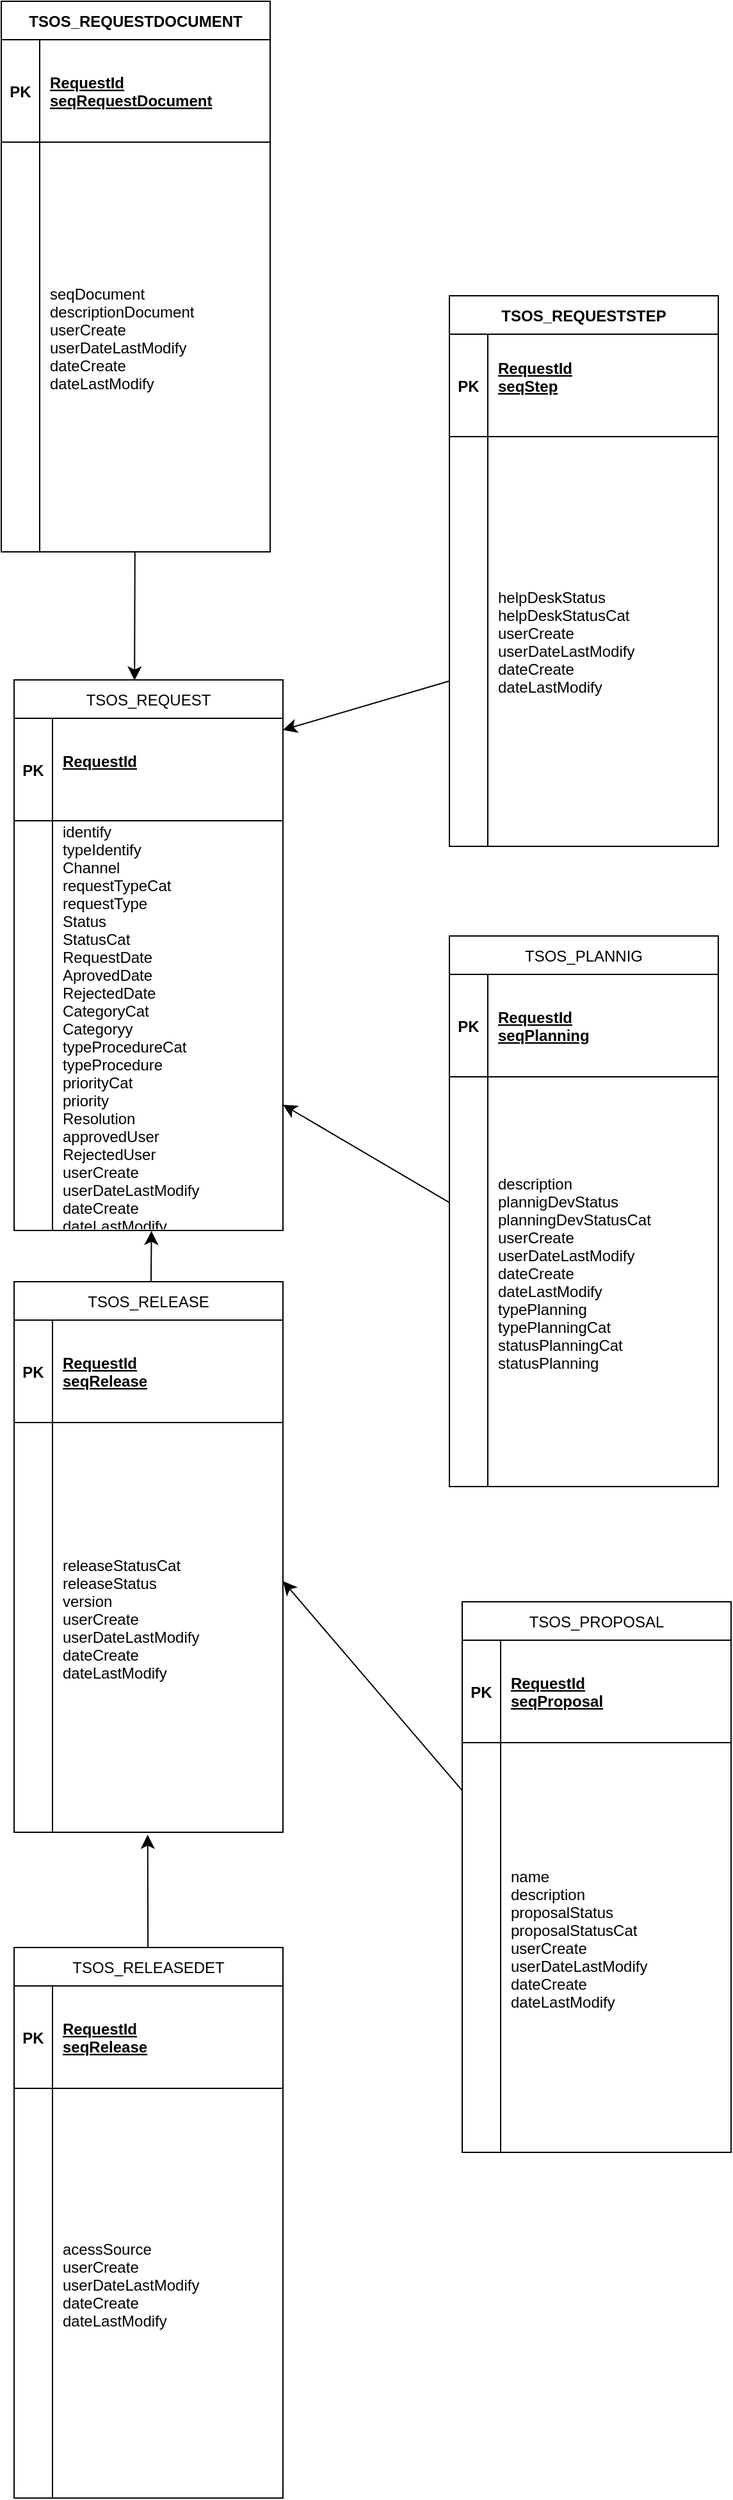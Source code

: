 <mxfile version="24.7.14">
  <diagram id="R2lEEEUBdFMjLlhIrx00" name="Page-1">
    <mxGraphModel dx="2369" dy="2371" grid="1" gridSize="10" guides="1" tooltips="1" connect="1" arrows="1" fold="1" page="1" pageScale="1" pageWidth="850" pageHeight="1100" math="0" shadow="0" extFonts="Permanent Marker^https://fonts.googleapis.com/css?family=Permanent+Marker">
      <root>
        <mxCell id="0" />
        <mxCell id="1" parent="0" />
        <mxCell id="C-vyLk0tnHw3VtMMgP7b-23" value="TSOS_REQUEST" style="shape=table;startSize=30;container=1;collapsible=1;childLayout=tableLayout;fixedRows=1;rowLines=0;fontStyle=0;align=center;resizeLast=1;" parent="1" vertex="1">
          <mxGeometry x="70" y="260" width="210" height="430" as="geometry" />
        </mxCell>
        <mxCell id="C-vyLk0tnHw3VtMMgP7b-24" value="" style="shape=partialRectangle;collapsible=0;dropTarget=0;pointerEvents=0;fillColor=none;points=[[0,0.5],[1,0.5]];portConstraint=eastwest;top=0;left=0;right=0;bottom=1;" parent="C-vyLk0tnHw3VtMMgP7b-23" vertex="1">
          <mxGeometry y="30" width="210" height="80" as="geometry" />
        </mxCell>
        <mxCell id="C-vyLk0tnHw3VtMMgP7b-25" value="PK" style="shape=partialRectangle;overflow=hidden;connectable=0;fillColor=none;top=0;left=0;bottom=0;right=0;fontStyle=1;" parent="C-vyLk0tnHw3VtMMgP7b-24" vertex="1">
          <mxGeometry width="30" height="80" as="geometry">
            <mxRectangle width="30" height="80" as="alternateBounds" />
          </mxGeometry>
        </mxCell>
        <mxCell id="C-vyLk0tnHw3VtMMgP7b-26" value="RequestId&#xa;" style="shape=partialRectangle;overflow=hidden;connectable=0;fillColor=none;top=0;left=0;bottom=0;right=0;align=left;spacingLeft=6;fontStyle=5;" parent="C-vyLk0tnHw3VtMMgP7b-24" vertex="1">
          <mxGeometry x="30" width="180" height="80" as="geometry">
            <mxRectangle width="180" height="80" as="alternateBounds" />
          </mxGeometry>
        </mxCell>
        <mxCell id="C-vyLk0tnHw3VtMMgP7b-27" value="" style="shape=partialRectangle;collapsible=0;dropTarget=0;pointerEvents=0;fillColor=none;points=[[0,0.5],[1,0.5]];portConstraint=eastwest;top=0;left=0;right=0;bottom=0;" parent="C-vyLk0tnHw3VtMMgP7b-23" vertex="1">
          <mxGeometry y="110" width="210" height="320" as="geometry" />
        </mxCell>
        <mxCell id="C-vyLk0tnHw3VtMMgP7b-28" value="" style="shape=partialRectangle;overflow=hidden;connectable=0;fillColor=none;top=0;left=0;bottom=0;right=0;" parent="C-vyLk0tnHw3VtMMgP7b-27" vertex="1">
          <mxGeometry width="30" height="320" as="geometry">
            <mxRectangle width="30" height="320" as="alternateBounds" />
          </mxGeometry>
        </mxCell>
        <mxCell id="C-vyLk0tnHw3VtMMgP7b-29" value="identify&#xa;typeIdentify&#xa;Channel&#xa;requestTypeCat&#xa;requestType&#xa;Status&#xa;StatusCat&#xa;RequestDate&#xa;AprovedDate&#xa;RejectedDate&#xa;CategoryCat&#xa;Categoryy&#xa;typeProcedureCat&#xa;typeProcedure&#xa;priorityCat&#xa;priority&#xa;Resolution&#xa;approvedUser&#xa;RejectedUser&#xa;userCreate&#xa;userDateLastModify&#xa;dateCreate&#xa;dateLastModify&#xa;" style="shape=partialRectangle;overflow=hidden;connectable=0;fillColor=none;top=0;left=0;bottom=0;right=0;align=left;spacingLeft=6;" parent="C-vyLk0tnHw3VtMMgP7b-27" vertex="1">
          <mxGeometry x="30" width="180" height="320" as="geometry">
            <mxRectangle width="180" height="320" as="alternateBounds" />
          </mxGeometry>
        </mxCell>
        <mxCell id="Y41LP3aMjU9BYt5OkIVt-3" value="TSOS_REQUESTDOCUMENT" style="shape=table;startSize=30;container=1;collapsible=1;childLayout=tableLayout;fixedRows=1;rowLines=0;fontStyle=1;align=center;resizeLast=1;" parent="1" vertex="1">
          <mxGeometry x="60" y="-270" width="210" height="430" as="geometry" />
        </mxCell>
        <mxCell id="Y41LP3aMjU9BYt5OkIVt-4" value="" style="shape=partialRectangle;collapsible=0;dropTarget=0;pointerEvents=0;fillColor=none;points=[[0,0.5],[1,0.5]];portConstraint=eastwest;top=0;left=0;right=0;bottom=1;" parent="Y41LP3aMjU9BYt5OkIVt-3" vertex="1">
          <mxGeometry y="30" width="210" height="80" as="geometry" />
        </mxCell>
        <mxCell id="Y41LP3aMjU9BYt5OkIVt-5" value="PK" style="shape=partialRectangle;overflow=hidden;connectable=0;fillColor=none;top=0;left=0;bottom=0;right=0;fontStyle=1;" parent="Y41LP3aMjU9BYt5OkIVt-4" vertex="1">
          <mxGeometry width="30" height="80" as="geometry">
            <mxRectangle width="30" height="80" as="alternateBounds" />
          </mxGeometry>
        </mxCell>
        <mxCell id="Y41LP3aMjU9BYt5OkIVt-6" value="RequestId&#xa;seqRequestDocument" style="shape=partialRectangle;overflow=hidden;connectable=0;fillColor=none;top=0;left=0;bottom=0;right=0;align=left;spacingLeft=6;fontStyle=5;" parent="Y41LP3aMjU9BYt5OkIVt-4" vertex="1">
          <mxGeometry x="30" width="180" height="80" as="geometry">
            <mxRectangle width="180" height="80" as="alternateBounds" />
          </mxGeometry>
        </mxCell>
        <mxCell id="Y41LP3aMjU9BYt5OkIVt-7" value="" style="shape=partialRectangle;collapsible=0;dropTarget=0;pointerEvents=0;fillColor=none;points=[[0,0.5],[1,0.5]];portConstraint=eastwest;top=0;left=0;right=0;bottom=0;" parent="Y41LP3aMjU9BYt5OkIVt-3" vertex="1">
          <mxGeometry y="110" width="210" height="320" as="geometry" />
        </mxCell>
        <mxCell id="Y41LP3aMjU9BYt5OkIVt-8" value="" style="shape=partialRectangle;overflow=hidden;connectable=0;fillColor=none;top=0;left=0;bottom=0;right=0;" parent="Y41LP3aMjU9BYt5OkIVt-7" vertex="1">
          <mxGeometry width="30" height="320" as="geometry">
            <mxRectangle width="30" height="320" as="alternateBounds" />
          </mxGeometry>
        </mxCell>
        <mxCell id="Y41LP3aMjU9BYt5OkIVt-9" value="seqDocument&#xa;descriptionDocument&#xa;userCreate&#xa;userDateLastModify&#xa;dateCreate&#xa;dateLastModify&#xa;" style="shape=partialRectangle;overflow=hidden;connectable=0;fillColor=none;top=0;left=0;bottom=0;right=0;align=left;spacingLeft=6;" parent="Y41LP3aMjU9BYt5OkIVt-7" vertex="1">
          <mxGeometry x="30" width="180" height="320" as="geometry">
            <mxRectangle width="180" height="320" as="alternateBounds" />
          </mxGeometry>
        </mxCell>
        <mxCell id="Y41LP3aMjU9BYt5OkIVt-10" value="TSOS_REQUESTSTEP" style="shape=table;startSize=30;container=1;collapsible=1;childLayout=tableLayout;fixedRows=1;rowLines=0;fontStyle=1;align=center;resizeLast=1;" parent="1" vertex="1">
          <mxGeometry x="410" y="-40" width="210" height="430" as="geometry" />
        </mxCell>
        <mxCell id="Y41LP3aMjU9BYt5OkIVt-11" value="" style="shape=partialRectangle;collapsible=0;dropTarget=0;pointerEvents=0;fillColor=none;points=[[0,0.5],[1,0.5]];portConstraint=eastwest;top=0;left=0;right=0;bottom=1;" parent="Y41LP3aMjU9BYt5OkIVt-10" vertex="1">
          <mxGeometry y="30" width="210" height="80" as="geometry" />
        </mxCell>
        <mxCell id="Y41LP3aMjU9BYt5OkIVt-12" value="PK" style="shape=partialRectangle;overflow=hidden;connectable=0;fillColor=none;top=0;left=0;bottom=0;right=0;fontStyle=1;" parent="Y41LP3aMjU9BYt5OkIVt-11" vertex="1">
          <mxGeometry width="30" height="80" as="geometry">
            <mxRectangle width="30" height="80" as="alternateBounds" />
          </mxGeometry>
        </mxCell>
        <mxCell id="Y41LP3aMjU9BYt5OkIVt-13" value="RequestId&#xa;seqStep&#xa;" style="shape=partialRectangle;overflow=hidden;connectable=0;fillColor=none;top=0;left=0;bottom=0;right=0;align=left;spacingLeft=6;fontStyle=5;" parent="Y41LP3aMjU9BYt5OkIVt-11" vertex="1">
          <mxGeometry x="30" width="180" height="80" as="geometry">
            <mxRectangle width="180" height="80" as="alternateBounds" />
          </mxGeometry>
        </mxCell>
        <mxCell id="Y41LP3aMjU9BYt5OkIVt-14" value="" style="shape=partialRectangle;collapsible=0;dropTarget=0;pointerEvents=0;fillColor=none;points=[[0,0.5],[1,0.5]];portConstraint=eastwest;top=0;left=0;right=0;bottom=0;" parent="Y41LP3aMjU9BYt5OkIVt-10" vertex="1">
          <mxGeometry y="110" width="210" height="320" as="geometry" />
        </mxCell>
        <mxCell id="Y41LP3aMjU9BYt5OkIVt-15" value="" style="shape=partialRectangle;overflow=hidden;connectable=0;fillColor=none;top=0;left=0;bottom=0;right=0;" parent="Y41LP3aMjU9BYt5OkIVt-14" vertex="1">
          <mxGeometry width="30" height="320" as="geometry">
            <mxRectangle width="30" height="320" as="alternateBounds" />
          </mxGeometry>
        </mxCell>
        <mxCell id="Y41LP3aMjU9BYt5OkIVt-16" value="&#xa;helpDeskStatus&#xa;helpDeskStatusCat&#xa;userCreate&#xa;userDateLastModify&#xa;dateCreate&#xa;dateLastModify&#xa;" style="shape=partialRectangle;overflow=hidden;connectable=0;fillColor=none;top=0;left=0;bottom=0;right=0;align=left;spacingLeft=6;" parent="Y41LP3aMjU9BYt5OkIVt-14" vertex="1">
          <mxGeometry x="30" width="180" height="320" as="geometry">
            <mxRectangle width="180" height="320" as="alternateBounds" />
          </mxGeometry>
        </mxCell>
        <mxCell id="Y41LP3aMjU9BYt5OkIVt-17" value="TSOS_RELEASE" style="shape=table;startSize=30;container=1;collapsible=1;childLayout=tableLayout;fixedRows=1;rowLines=0;fontStyle=0;align=center;resizeLast=1;" parent="1" vertex="1">
          <mxGeometry x="70" y="730" width="210" height="430" as="geometry" />
        </mxCell>
        <mxCell id="Y41LP3aMjU9BYt5OkIVt-18" value="" style="shape=partialRectangle;collapsible=0;dropTarget=0;pointerEvents=0;fillColor=none;points=[[0,0.5],[1,0.5]];portConstraint=eastwest;top=0;left=0;right=0;bottom=1;" parent="Y41LP3aMjU9BYt5OkIVt-17" vertex="1">
          <mxGeometry y="30" width="210" height="80" as="geometry" />
        </mxCell>
        <mxCell id="Y41LP3aMjU9BYt5OkIVt-19" value="PK" style="shape=partialRectangle;overflow=hidden;connectable=0;fillColor=none;top=0;left=0;bottom=0;right=0;fontStyle=1;" parent="Y41LP3aMjU9BYt5OkIVt-18" vertex="1">
          <mxGeometry width="30" height="80" as="geometry">
            <mxRectangle width="30" height="80" as="alternateBounds" />
          </mxGeometry>
        </mxCell>
        <mxCell id="Y41LP3aMjU9BYt5OkIVt-20" value="RequestId&#xa;seqRelease" style="shape=partialRectangle;overflow=hidden;connectable=0;fillColor=none;top=0;left=0;bottom=0;right=0;align=left;spacingLeft=6;fontStyle=5;" parent="Y41LP3aMjU9BYt5OkIVt-18" vertex="1">
          <mxGeometry x="30" width="180" height="80" as="geometry">
            <mxRectangle width="180" height="80" as="alternateBounds" />
          </mxGeometry>
        </mxCell>
        <mxCell id="Y41LP3aMjU9BYt5OkIVt-21" value="" style="shape=partialRectangle;collapsible=0;dropTarget=0;pointerEvents=0;fillColor=none;points=[[0,0.5],[1,0.5]];portConstraint=eastwest;top=0;left=0;right=0;bottom=0;" parent="Y41LP3aMjU9BYt5OkIVt-17" vertex="1">
          <mxGeometry y="110" width="210" height="320" as="geometry" />
        </mxCell>
        <mxCell id="Y41LP3aMjU9BYt5OkIVt-22" value="" style="shape=partialRectangle;overflow=hidden;connectable=0;fillColor=none;top=0;left=0;bottom=0;right=0;" parent="Y41LP3aMjU9BYt5OkIVt-21" vertex="1">
          <mxGeometry width="30" height="320" as="geometry">
            <mxRectangle width="30" height="320" as="alternateBounds" />
          </mxGeometry>
        </mxCell>
        <mxCell id="Y41LP3aMjU9BYt5OkIVt-23" value="releaseStatusCat&#xa;releaseStatus&#xa;version&#xa;userCreate&#xa;userDateLastModify&#xa;dateCreate&#xa;dateLastModify&#xa;" style="shape=partialRectangle;overflow=hidden;connectable=0;fillColor=none;top=0;left=0;bottom=0;right=0;align=left;spacingLeft=6;" parent="Y41LP3aMjU9BYt5OkIVt-21" vertex="1">
          <mxGeometry x="30" width="180" height="320" as="geometry">
            <mxRectangle width="180" height="320" as="alternateBounds" />
          </mxGeometry>
        </mxCell>
        <mxCell id="Y41LP3aMjU9BYt5OkIVt-24" value="TSOS_PLANNIG" style="shape=table;startSize=30;container=1;collapsible=1;childLayout=tableLayout;fixedRows=1;rowLines=0;fontStyle=0;align=center;resizeLast=1;" parent="1" vertex="1">
          <mxGeometry x="410" y="460" width="210" height="430" as="geometry" />
        </mxCell>
        <mxCell id="Y41LP3aMjU9BYt5OkIVt-25" value="" style="shape=partialRectangle;collapsible=0;dropTarget=0;pointerEvents=0;fillColor=none;points=[[0,0.5],[1,0.5]];portConstraint=eastwest;top=0;left=0;right=0;bottom=1;" parent="Y41LP3aMjU9BYt5OkIVt-24" vertex="1">
          <mxGeometry y="30" width="210" height="80" as="geometry" />
        </mxCell>
        <mxCell id="Y41LP3aMjU9BYt5OkIVt-26" value="PK" style="shape=partialRectangle;overflow=hidden;connectable=0;fillColor=none;top=0;left=0;bottom=0;right=0;fontStyle=1;" parent="Y41LP3aMjU9BYt5OkIVt-25" vertex="1">
          <mxGeometry width="30" height="80" as="geometry">
            <mxRectangle width="30" height="80" as="alternateBounds" />
          </mxGeometry>
        </mxCell>
        <mxCell id="Y41LP3aMjU9BYt5OkIVt-27" value="RequestId&#xa;seqPlanning" style="shape=partialRectangle;overflow=hidden;connectable=0;fillColor=none;top=0;left=0;bottom=0;right=0;align=left;spacingLeft=6;fontStyle=5;" parent="Y41LP3aMjU9BYt5OkIVt-25" vertex="1">
          <mxGeometry x="30" width="180" height="80" as="geometry">
            <mxRectangle width="180" height="80" as="alternateBounds" />
          </mxGeometry>
        </mxCell>
        <mxCell id="Y41LP3aMjU9BYt5OkIVt-28" value="" style="shape=partialRectangle;collapsible=0;dropTarget=0;pointerEvents=0;fillColor=none;points=[[0,0.5],[1,0.5]];portConstraint=eastwest;top=0;left=0;right=0;bottom=0;" parent="Y41LP3aMjU9BYt5OkIVt-24" vertex="1">
          <mxGeometry y="110" width="210" height="320" as="geometry" />
        </mxCell>
        <mxCell id="Y41LP3aMjU9BYt5OkIVt-29" value="" style="shape=partialRectangle;overflow=hidden;connectable=0;fillColor=none;top=0;left=0;bottom=0;right=0;" parent="Y41LP3aMjU9BYt5OkIVt-28" vertex="1">
          <mxGeometry width="30" height="320" as="geometry">
            <mxRectangle width="30" height="320" as="alternateBounds" />
          </mxGeometry>
        </mxCell>
        <mxCell id="Y41LP3aMjU9BYt5OkIVt-30" value="description&#xa;plannigDevStatus&#xa;planningDevStatusCat&#xa;userCreate&#xa;userDateLastModify&#xa;dateCreate&#xa;dateLastModify&#xa;typePlanning&#xa;typePlanningCat&#xa;statusPlanningCat&#xa;statusPlanning&#xa;" style="shape=partialRectangle;overflow=hidden;connectable=0;fillColor=none;top=0;left=0;bottom=0;right=0;align=left;spacingLeft=6;" parent="Y41LP3aMjU9BYt5OkIVt-28" vertex="1">
          <mxGeometry x="30" width="180" height="320" as="geometry">
            <mxRectangle width="180" height="320" as="alternateBounds" />
          </mxGeometry>
        </mxCell>
        <mxCell id="Y41LP3aMjU9BYt5OkIVt-38" value="TSOS_RELEASEDET" style="shape=table;startSize=30;container=1;collapsible=1;childLayout=tableLayout;fixedRows=1;rowLines=0;fontStyle=0;align=center;resizeLast=1;" parent="1" vertex="1">
          <mxGeometry x="70" y="1250" width="210" height="430" as="geometry" />
        </mxCell>
        <mxCell id="Y41LP3aMjU9BYt5OkIVt-39" value="" style="shape=partialRectangle;collapsible=0;dropTarget=0;pointerEvents=0;fillColor=none;points=[[0,0.5],[1,0.5]];portConstraint=eastwest;top=0;left=0;right=0;bottom=1;" parent="Y41LP3aMjU9BYt5OkIVt-38" vertex="1">
          <mxGeometry y="30" width="210" height="80" as="geometry" />
        </mxCell>
        <mxCell id="Y41LP3aMjU9BYt5OkIVt-40" value="PK" style="shape=partialRectangle;overflow=hidden;connectable=0;fillColor=none;top=0;left=0;bottom=0;right=0;fontStyle=1;" parent="Y41LP3aMjU9BYt5OkIVt-39" vertex="1">
          <mxGeometry width="30" height="80" as="geometry">
            <mxRectangle width="30" height="80" as="alternateBounds" />
          </mxGeometry>
        </mxCell>
        <mxCell id="Y41LP3aMjU9BYt5OkIVt-41" value="RequestId&#xa;seqRelease" style="shape=partialRectangle;overflow=hidden;connectable=0;fillColor=none;top=0;left=0;bottom=0;right=0;align=left;spacingLeft=6;fontStyle=5;" parent="Y41LP3aMjU9BYt5OkIVt-39" vertex="1">
          <mxGeometry x="30" width="180" height="80" as="geometry">
            <mxRectangle width="180" height="80" as="alternateBounds" />
          </mxGeometry>
        </mxCell>
        <mxCell id="Y41LP3aMjU9BYt5OkIVt-42" value="" style="shape=partialRectangle;collapsible=0;dropTarget=0;pointerEvents=0;fillColor=none;points=[[0,0.5],[1,0.5]];portConstraint=eastwest;top=0;left=0;right=0;bottom=0;" parent="Y41LP3aMjU9BYt5OkIVt-38" vertex="1">
          <mxGeometry y="110" width="210" height="320" as="geometry" />
        </mxCell>
        <mxCell id="Y41LP3aMjU9BYt5OkIVt-43" value="" style="shape=partialRectangle;overflow=hidden;connectable=0;fillColor=none;top=0;left=0;bottom=0;right=0;" parent="Y41LP3aMjU9BYt5OkIVt-42" vertex="1">
          <mxGeometry width="30" height="320" as="geometry">
            <mxRectangle width="30" height="320" as="alternateBounds" />
          </mxGeometry>
        </mxCell>
        <mxCell id="Y41LP3aMjU9BYt5OkIVt-44" value="acessSource&#xa;userCreate&#xa;userDateLastModify&#xa;dateCreate&#xa;dateLastModify&#xa;" style="shape=partialRectangle;overflow=hidden;connectable=0;fillColor=none;top=0;left=0;bottom=0;right=0;align=left;spacingLeft=6;" parent="Y41LP3aMjU9BYt5OkIVt-42" vertex="1">
          <mxGeometry x="30" width="180" height="320" as="geometry">
            <mxRectangle width="180" height="320" as="alternateBounds" />
          </mxGeometry>
        </mxCell>
        <mxCell id="Y41LP3aMjU9BYt5OkIVt-45" value="TSOS_PROPOSAL" style="shape=table;startSize=30;container=1;collapsible=1;childLayout=tableLayout;fixedRows=1;rowLines=0;fontStyle=0;align=center;resizeLast=1;" parent="1" vertex="1">
          <mxGeometry x="420" y="980" width="210" height="430" as="geometry" />
        </mxCell>
        <mxCell id="Y41LP3aMjU9BYt5OkIVt-46" value="" style="shape=partialRectangle;collapsible=0;dropTarget=0;pointerEvents=0;fillColor=none;points=[[0,0.5],[1,0.5]];portConstraint=eastwest;top=0;left=0;right=0;bottom=1;" parent="Y41LP3aMjU9BYt5OkIVt-45" vertex="1">
          <mxGeometry y="30" width="210" height="80" as="geometry" />
        </mxCell>
        <mxCell id="Y41LP3aMjU9BYt5OkIVt-47" value="PK" style="shape=partialRectangle;overflow=hidden;connectable=0;fillColor=none;top=0;left=0;bottom=0;right=0;fontStyle=1;" parent="Y41LP3aMjU9BYt5OkIVt-46" vertex="1">
          <mxGeometry width="30" height="80" as="geometry">
            <mxRectangle width="30" height="80" as="alternateBounds" />
          </mxGeometry>
        </mxCell>
        <mxCell id="Y41LP3aMjU9BYt5OkIVt-48" value="RequestId&#xa;seqProposal" style="shape=partialRectangle;overflow=hidden;connectable=0;fillColor=none;top=0;left=0;bottom=0;right=0;align=left;spacingLeft=6;fontStyle=5;" parent="Y41LP3aMjU9BYt5OkIVt-46" vertex="1">
          <mxGeometry x="30" width="180" height="80" as="geometry">
            <mxRectangle width="180" height="80" as="alternateBounds" />
          </mxGeometry>
        </mxCell>
        <mxCell id="Y41LP3aMjU9BYt5OkIVt-49" value="" style="shape=partialRectangle;collapsible=0;dropTarget=0;pointerEvents=0;fillColor=none;points=[[0,0.5],[1,0.5]];portConstraint=eastwest;top=0;left=0;right=0;bottom=0;" parent="Y41LP3aMjU9BYt5OkIVt-45" vertex="1">
          <mxGeometry y="110" width="210" height="320" as="geometry" />
        </mxCell>
        <mxCell id="Y41LP3aMjU9BYt5OkIVt-50" value="" style="shape=partialRectangle;overflow=hidden;connectable=0;fillColor=none;top=0;left=0;bottom=0;right=0;" parent="Y41LP3aMjU9BYt5OkIVt-49" vertex="1">
          <mxGeometry width="30" height="320" as="geometry">
            <mxRectangle width="30" height="320" as="alternateBounds" />
          </mxGeometry>
        </mxCell>
        <mxCell id="Y41LP3aMjU9BYt5OkIVt-51" value="name&#xa;description&#xa;proposalStatus&#xa;proposalStatusCat&#xa;userCreate&#xa;userDateLastModify&#xa;dateCreate&#xa;dateLastModify&#xa;" style="shape=partialRectangle;overflow=hidden;connectable=0;fillColor=none;top=0;left=0;bottom=0;right=0;align=left;spacingLeft=6;" parent="Y41LP3aMjU9BYt5OkIVt-49" vertex="1">
          <mxGeometry x="30" width="180" height="320" as="geometry">
            <mxRectangle width="180" height="320" as="alternateBounds" />
          </mxGeometry>
        </mxCell>
        <mxCell id="vPacEKmL7OQPGGll9egN-2" style="edgeStyle=none;curved=1;rounded=0;orthogonalLoop=1;jettySize=auto;html=1;entryX=0.448;entryY=0.001;entryDx=0;entryDy=0;entryPerimeter=0;fontSize=12;startSize=8;endSize=8;" edge="1" parent="1" source="Y41LP3aMjU9BYt5OkIVt-3" target="C-vyLk0tnHw3VtMMgP7b-23">
          <mxGeometry relative="1" as="geometry" />
        </mxCell>
        <mxCell id="vPacEKmL7OQPGGll9egN-3" style="edgeStyle=none;curved=1;rounded=0;orthogonalLoop=1;jettySize=auto;html=1;fontSize=12;startSize=8;endSize=8;" edge="1" parent="1" source="Y41LP3aMjU9BYt5OkIVt-14" target="C-vyLk0tnHw3VtMMgP7b-24">
          <mxGeometry relative="1" as="geometry" />
        </mxCell>
        <mxCell id="vPacEKmL7OQPGGll9egN-4" style="edgeStyle=none;curved=1;rounded=0;orthogonalLoop=1;jettySize=auto;html=1;fontSize=12;startSize=8;endSize=8;" edge="1" parent="1" source="Y41LP3aMjU9BYt5OkIVt-28" target="C-vyLk0tnHw3VtMMgP7b-27">
          <mxGeometry relative="1" as="geometry" />
        </mxCell>
        <mxCell id="vPacEKmL7OQPGGll9egN-6" style="edgeStyle=none;curved=1;rounded=0;orthogonalLoop=1;jettySize=auto;html=1;entryX=0.511;entryY=1.001;entryDx=0;entryDy=0;entryPerimeter=0;fontSize=12;startSize=8;endSize=8;" edge="1" parent="1" source="Y41LP3aMjU9BYt5OkIVt-17" target="C-vyLk0tnHw3VtMMgP7b-27">
          <mxGeometry relative="1" as="geometry" />
        </mxCell>
        <mxCell id="vPacEKmL7OQPGGll9egN-7" style="edgeStyle=none;curved=1;rounded=0;orthogonalLoop=1;jettySize=auto;html=1;entryX=0.497;entryY=1.006;entryDx=0;entryDy=0;entryPerimeter=0;fontSize=12;startSize=8;endSize=8;" edge="1" parent="1" source="Y41LP3aMjU9BYt5OkIVt-38" target="Y41LP3aMjU9BYt5OkIVt-21">
          <mxGeometry relative="1" as="geometry" />
        </mxCell>
        <mxCell id="vPacEKmL7OQPGGll9egN-8" style="edgeStyle=none;curved=1;rounded=0;orthogonalLoop=1;jettySize=auto;html=1;entryX=1;entryY=0.387;entryDx=0;entryDy=0;entryPerimeter=0;fontSize=12;startSize=8;endSize=8;" edge="1" parent="1" source="Y41LP3aMjU9BYt5OkIVt-49" target="Y41LP3aMjU9BYt5OkIVt-21">
          <mxGeometry relative="1" as="geometry" />
        </mxCell>
      </root>
    </mxGraphModel>
  </diagram>
</mxfile>
